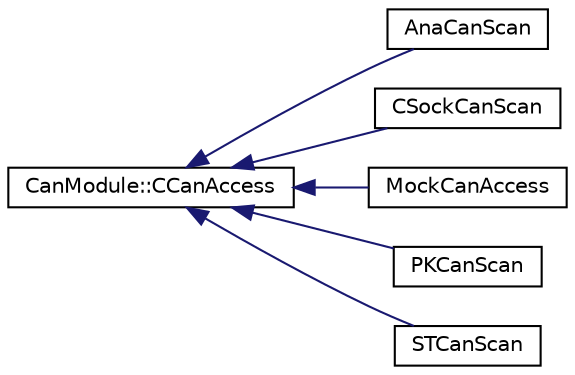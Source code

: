 digraph "Graphical Class Hierarchy"
{
 // LATEX_PDF_SIZE
  edge [fontname="Helvetica",fontsize="10",labelfontname="Helvetica",labelfontsize="10"];
  node [fontname="Helvetica",fontsize="10",shape=record];
  rankdir="LR";
  Node0 [label="CanModule::CCanAccess",height=0.2,width=0.4,color="black", fillcolor="white", style="filled",URL="$classCanModule_1_1CCanAccess.html",tooltip=" "];
  Node0 -> Node1 [dir="back",color="midnightblue",fontsize="10",style="solid",fontname="Helvetica"];
  Node1 [label="AnaCanScan",height=0.2,width=0.4,color="black", fillcolor="white", style="filled",URL="$classAnaCanScan.html",tooltip=" "];
  Node0 -> Node2 [dir="back",color="midnightblue",fontsize="10",style="solid",fontname="Helvetica"];
  Node2 [label="CSockCanScan",height=0.2,width=0.4,color="black", fillcolor="white", style="filled",URL="$classCSockCanScan.html",tooltip=" "];
  Node0 -> Node3 [dir="back",color="midnightblue",fontsize="10",style="solid",fontname="Helvetica"];
  Node3 [label="MockCanAccess",height=0.2,width=0.4,color="black", fillcolor="white", style="filled",URL="$classMockCanAccess.html",tooltip=" "];
  Node0 -> Node4 [dir="back",color="midnightblue",fontsize="10",style="solid",fontname="Helvetica"];
  Node4 [label="PKCanScan",height=0.2,width=0.4,color="black", fillcolor="white", style="filled",URL="$classPKCanScan.html",tooltip=" "];
  Node0 -> Node5 [dir="back",color="midnightblue",fontsize="10",style="solid",fontname="Helvetica"];
  Node5 [label="STCanScan",height=0.2,width=0.4,color="black", fillcolor="white", style="filled",URL="$classSTCanScan.html",tooltip=" "];
}
